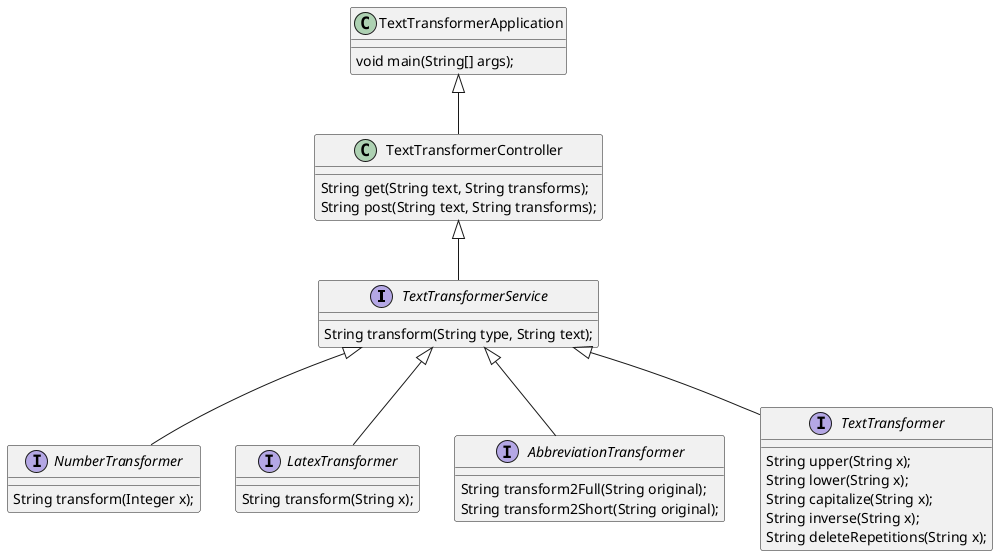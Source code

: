 @startuml
'https://plantuml.com/class-diagram


TextTransformerService <|-- NumberTransformer
TextTransformerService <|-- LatexTransformer
TextTransformerService <|-- AbbreviationTransformer
TextTransformerService <|-- TextTransformer
TextTransformerController <|-- TextTransformerService
TextTransformerApplication <|-- TextTransformerController

interface AbbreviationTransformer {

    String transform2Full(String original);
    String transform2Short(String original);
}

interface LatexTransformer {

    String transform(String x);
}

interface NumberTransformer {

    String transform(Integer x);
}

interface TextTransformer {

    String upper(String x);
    String lower(String x);
    String capitalize(String x);
    String inverse(String x);
    String deleteRepetitions(String x);
}

interface TextTransformerService {

    String transform(String type, String text);
}

class TextTransformerApplication {

	void main(String[] args);
}

class TextTransformerController {

    String get(String text, String transforms);
    String post(String text, String transforms);
}


@enduml